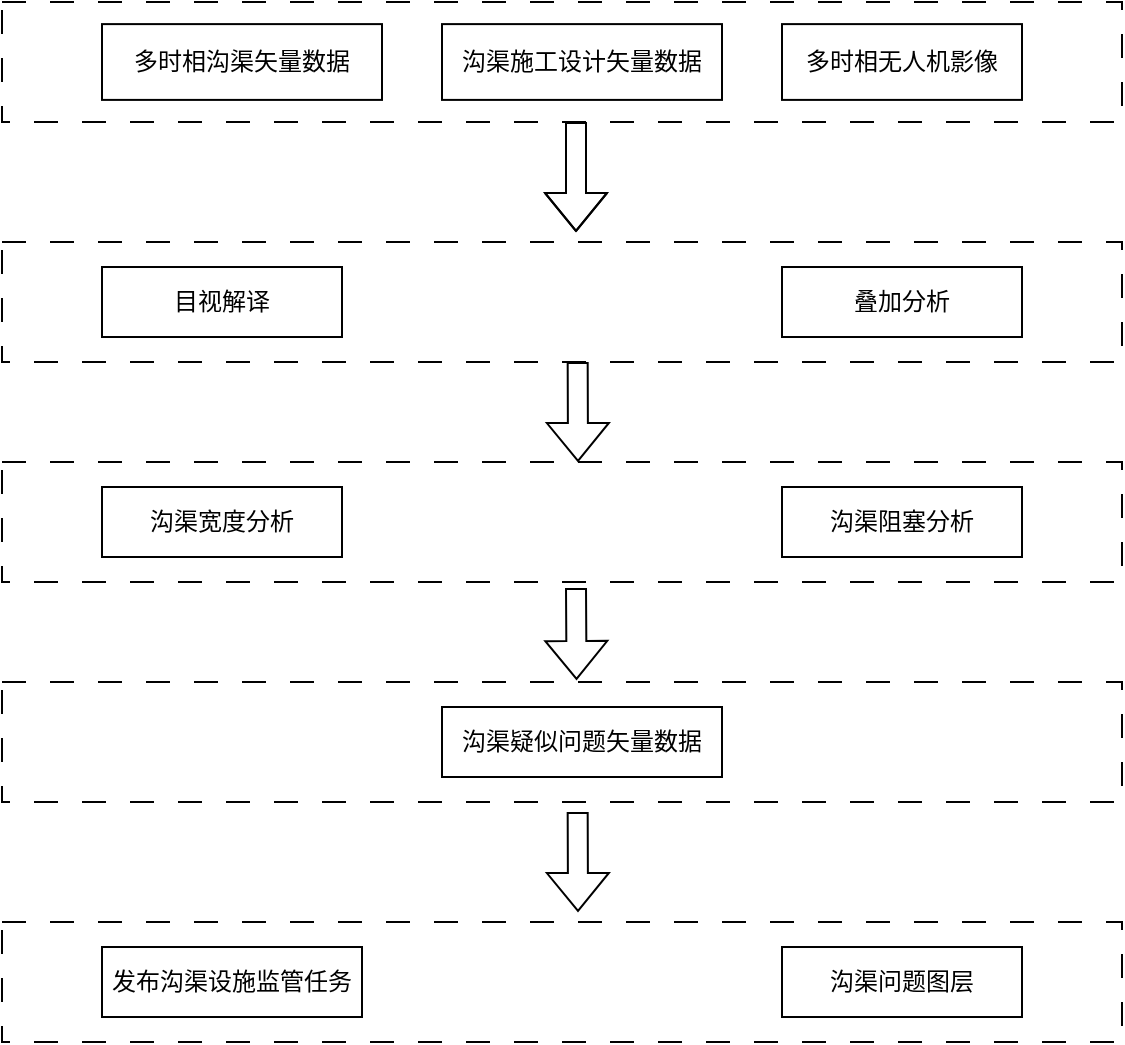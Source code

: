 <mxfile version="24.7.17">
  <diagram name="第 1 页" id="JeWldXXxksjpVP-zL5Ht">
    <mxGraphModel dx="2074" dy="1098" grid="1" gridSize="10" guides="1" tooltips="1" connect="1" arrows="1" fold="1" page="1" pageScale="1" pageWidth="900" pageHeight="1600" math="0" shadow="0">
      <root>
        <mxCell id="0" />
        <mxCell id="1" parent="0" />
        <mxCell id="8GKyTfsWxNbbxCT-tOfK-8" value="" style="rounded=0;whiteSpace=wrap;html=1;dashed=1;dashPattern=12 12;" parent="1" vertex="1">
          <mxGeometry x="170" y="290" width="560" height="60" as="geometry" />
        </mxCell>
        <mxCell id="womFPRaeuXH6ECmNfBCx-7" value="沟渠宽度分析" style="rounded=0;whiteSpace=wrap;html=1;" parent="1" vertex="1">
          <mxGeometry x="220" y="302.5" width="120" height="35" as="geometry" />
        </mxCell>
        <mxCell id="8GKyTfsWxNbbxCT-tOfK-1" value="沟渠阻塞分析" style="rounded=0;whiteSpace=wrap;html=1;" parent="1" vertex="1">
          <mxGeometry x="560" y="302.5" width="120" height="35" as="geometry" />
        </mxCell>
        <mxCell id="8GKyTfsWxNbbxCT-tOfK-12" value="" style="shape=flexArrow;endArrow=classic;html=1;rounded=0;" parent="1" edge="1">
          <mxGeometry width="50" height="50" relative="1" as="geometry">
            <mxPoint x="457" y="120" as="sourcePoint" />
            <mxPoint x="457" y="175" as="targetPoint" />
            <Array as="points">
              <mxPoint x="457" y="145" />
            </Array>
          </mxGeometry>
        </mxCell>
        <mxCell id="8GKyTfsWxNbbxCT-tOfK-13" value="" style="shape=flexArrow;endArrow=classic;html=1;rounded=0;exitX=0.514;exitY=1;exitDx=0;exitDy=0;exitPerimeter=0;" parent="1" source="8GKyTfsWxNbbxCT-tOfK-7" edge="1">
          <mxGeometry width="50" height="50" relative="1" as="geometry">
            <mxPoint x="459" y="315" as="sourcePoint" />
            <mxPoint x="458" y="290" as="targetPoint" />
          </mxGeometry>
        </mxCell>
        <mxCell id="8GKyTfsWxNbbxCT-tOfK-14" value="" style="shape=flexArrow;endArrow=classic;html=1;rounded=0;entryX=0.513;entryY=-0.067;entryDx=0;entryDy=0;entryPerimeter=0;" parent="1" edge="1">
          <mxGeometry width="50" height="50" relative="1" as="geometry">
            <mxPoint x="457" y="353" as="sourcePoint" />
            <mxPoint x="457.28" y="398.98" as="targetPoint" />
          </mxGeometry>
        </mxCell>
        <mxCell id="8GKyTfsWxNbbxCT-tOfK-15" value="" style="group" parent="1" vertex="1" connectable="0">
          <mxGeometry x="170" y="400" width="560" height="60" as="geometry" />
        </mxCell>
        <mxCell id="8GKyTfsWxNbbxCT-tOfK-9" value="" style="rounded=0;whiteSpace=wrap;html=1;dashed=1;dashPattern=12 12;" parent="8GKyTfsWxNbbxCT-tOfK-15" vertex="1">
          <mxGeometry width="560" height="60" as="geometry" />
        </mxCell>
        <mxCell id="8GKyTfsWxNbbxCT-tOfK-3" value="沟渠疑似问题矢量数据" style="rounded=0;whiteSpace=wrap;html=1;" parent="8GKyTfsWxNbbxCT-tOfK-15" vertex="1">
          <mxGeometry x="220" y="12.502" width="140" height="35" as="geometry" />
        </mxCell>
        <mxCell id="8GKyTfsWxNbbxCT-tOfK-16" value="" style="group" parent="1" vertex="1" connectable="0">
          <mxGeometry x="170" y="520" width="560" height="60" as="geometry" />
        </mxCell>
        <mxCell id="8GKyTfsWxNbbxCT-tOfK-10" value="" style="rounded=0;whiteSpace=wrap;html=1;dashed=1;dashPattern=12 12;" parent="8GKyTfsWxNbbxCT-tOfK-16" vertex="1">
          <mxGeometry width="560" height="60" as="geometry" />
        </mxCell>
        <mxCell id="8GKyTfsWxNbbxCT-tOfK-4" value="发布沟渠设施监管任务" style="rounded=0;whiteSpace=wrap;html=1;" parent="8GKyTfsWxNbbxCT-tOfK-16" vertex="1">
          <mxGeometry x="50" y="12.503" width="130" height="35" as="geometry" />
        </mxCell>
        <mxCell id="8GKyTfsWxNbbxCT-tOfK-5" value="沟渠问题图层" style="rounded=0;whiteSpace=wrap;html=1;" parent="8GKyTfsWxNbbxCT-tOfK-16" vertex="1">
          <mxGeometry x="390" y="12.503" width="120" height="35" as="geometry" />
        </mxCell>
        <mxCell id="8GKyTfsWxNbbxCT-tOfK-17" value="" style="group" parent="1" vertex="1" connectable="0">
          <mxGeometry x="170" y="60" width="560" height="60" as="geometry" />
        </mxCell>
        <mxCell id="8GKyTfsWxNbbxCT-tOfK-6" value="" style="rounded=0;whiteSpace=wrap;html=1;dashed=1;dashPattern=12 12;" parent="8GKyTfsWxNbbxCT-tOfK-17" vertex="1">
          <mxGeometry width="560" height="60" as="geometry" />
        </mxCell>
        <mxCell id="womFPRaeuXH6ECmNfBCx-1" value="多时相无人机影像" style="rounded=0;whiteSpace=wrap;html=1;" parent="8GKyTfsWxNbbxCT-tOfK-17" vertex="1">
          <mxGeometry x="390" y="11.053" width="120" height="37.895" as="geometry" />
        </mxCell>
        <mxCell id="womFPRaeuXH6ECmNfBCx-2" value="沟渠施工设计矢量数据" style="rounded=0;whiteSpace=wrap;html=1;" parent="8GKyTfsWxNbbxCT-tOfK-17" vertex="1">
          <mxGeometry x="220" y="11.053" width="140" height="37.895" as="geometry" />
        </mxCell>
        <mxCell id="womFPRaeuXH6ECmNfBCx-3" value="多时相沟渠矢量数据" style="rounded=0;whiteSpace=wrap;html=1;" parent="8GKyTfsWxNbbxCT-tOfK-17" vertex="1">
          <mxGeometry x="50" y="11.053" width="140" height="37.895" as="geometry" />
        </mxCell>
        <mxCell id="8GKyTfsWxNbbxCT-tOfK-18" value="" style="group" parent="1" vertex="1" connectable="0">
          <mxGeometry x="170" y="180" width="560" height="60" as="geometry" />
        </mxCell>
        <mxCell id="8GKyTfsWxNbbxCT-tOfK-7" value="" style="rounded=0;whiteSpace=wrap;html=1;dashed=1;dashPattern=12 12;" parent="8GKyTfsWxNbbxCT-tOfK-18" vertex="1">
          <mxGeometry width="560" height="60" as="geometry" />
        </mxCell>
        <mxCell id="womFPRaeuXH6ECmNfBCx-4" value="目视解译" style="rounded=0;whiteSpace=wrap;html=1;" parent="8GKyTfsWxNbbxCT-tOfK-18" vertex="1">
          <mxGeometry x="50" y="12.503" width="120" height="35" as="geometry" />
        </mxCell>
        <mxCell id="womFPRaeuXH6ECmNfBCx-5" value="叠加分析" style="rounded=0;whiteSpace=wrap;html=1;" parent="8GKyTfsWxNbbxCT-tOfK-18" vertex="1">
          <mxGeometry x="390" y="12.503" width="120" height="35" as="geometry" />
        </mxCell>
        <mxCell id="8GKyTfsWxNbbxCT-tOfK-19" value="" style="shape=flexArrow;endArrow=classic;html=1;rounded=0;exitX=0.514;exitY=0.989;exitDx=0;exitDy=0;exitPerimeter=0;" parent="1" edge="1">
          <mxGeometry width="50" height="50" relative="1" as="geometry">
            <mxPoint x="457.84" y="465.005" as="sourcePoint" />
            <mxPoint x="458" y="515" as="targetPoint" />
          </mxGeometry>
        </mxCell>
      </root>
    </mxGraphModel>
  </diagram>
</mxfile>
